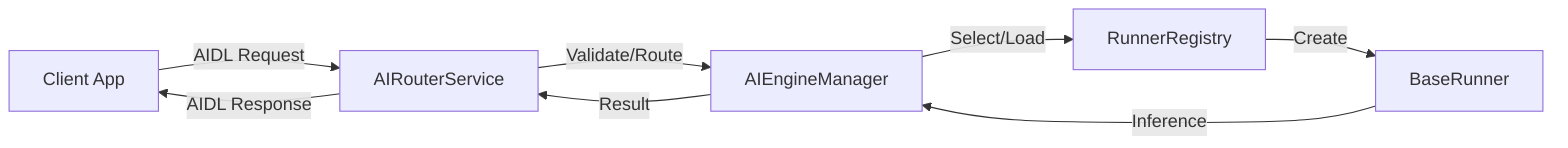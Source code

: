 flowchart LR
    Client[Client App]
    Service[AIRouterService]
    Manager[AIEngineManager]
    Registry[RunnerRegistry]
    Runner[BaseRunner]
    Client-->|AIDL Request|Service
    Service-->|Validate/Route|Manager
    Manager-->|Select/Load|Registry
    Registry-->|Create|Runner
    Runner-->|Inference|Manager
    Manager-->|Result|Service
    Service-->|AIDL Response|Client